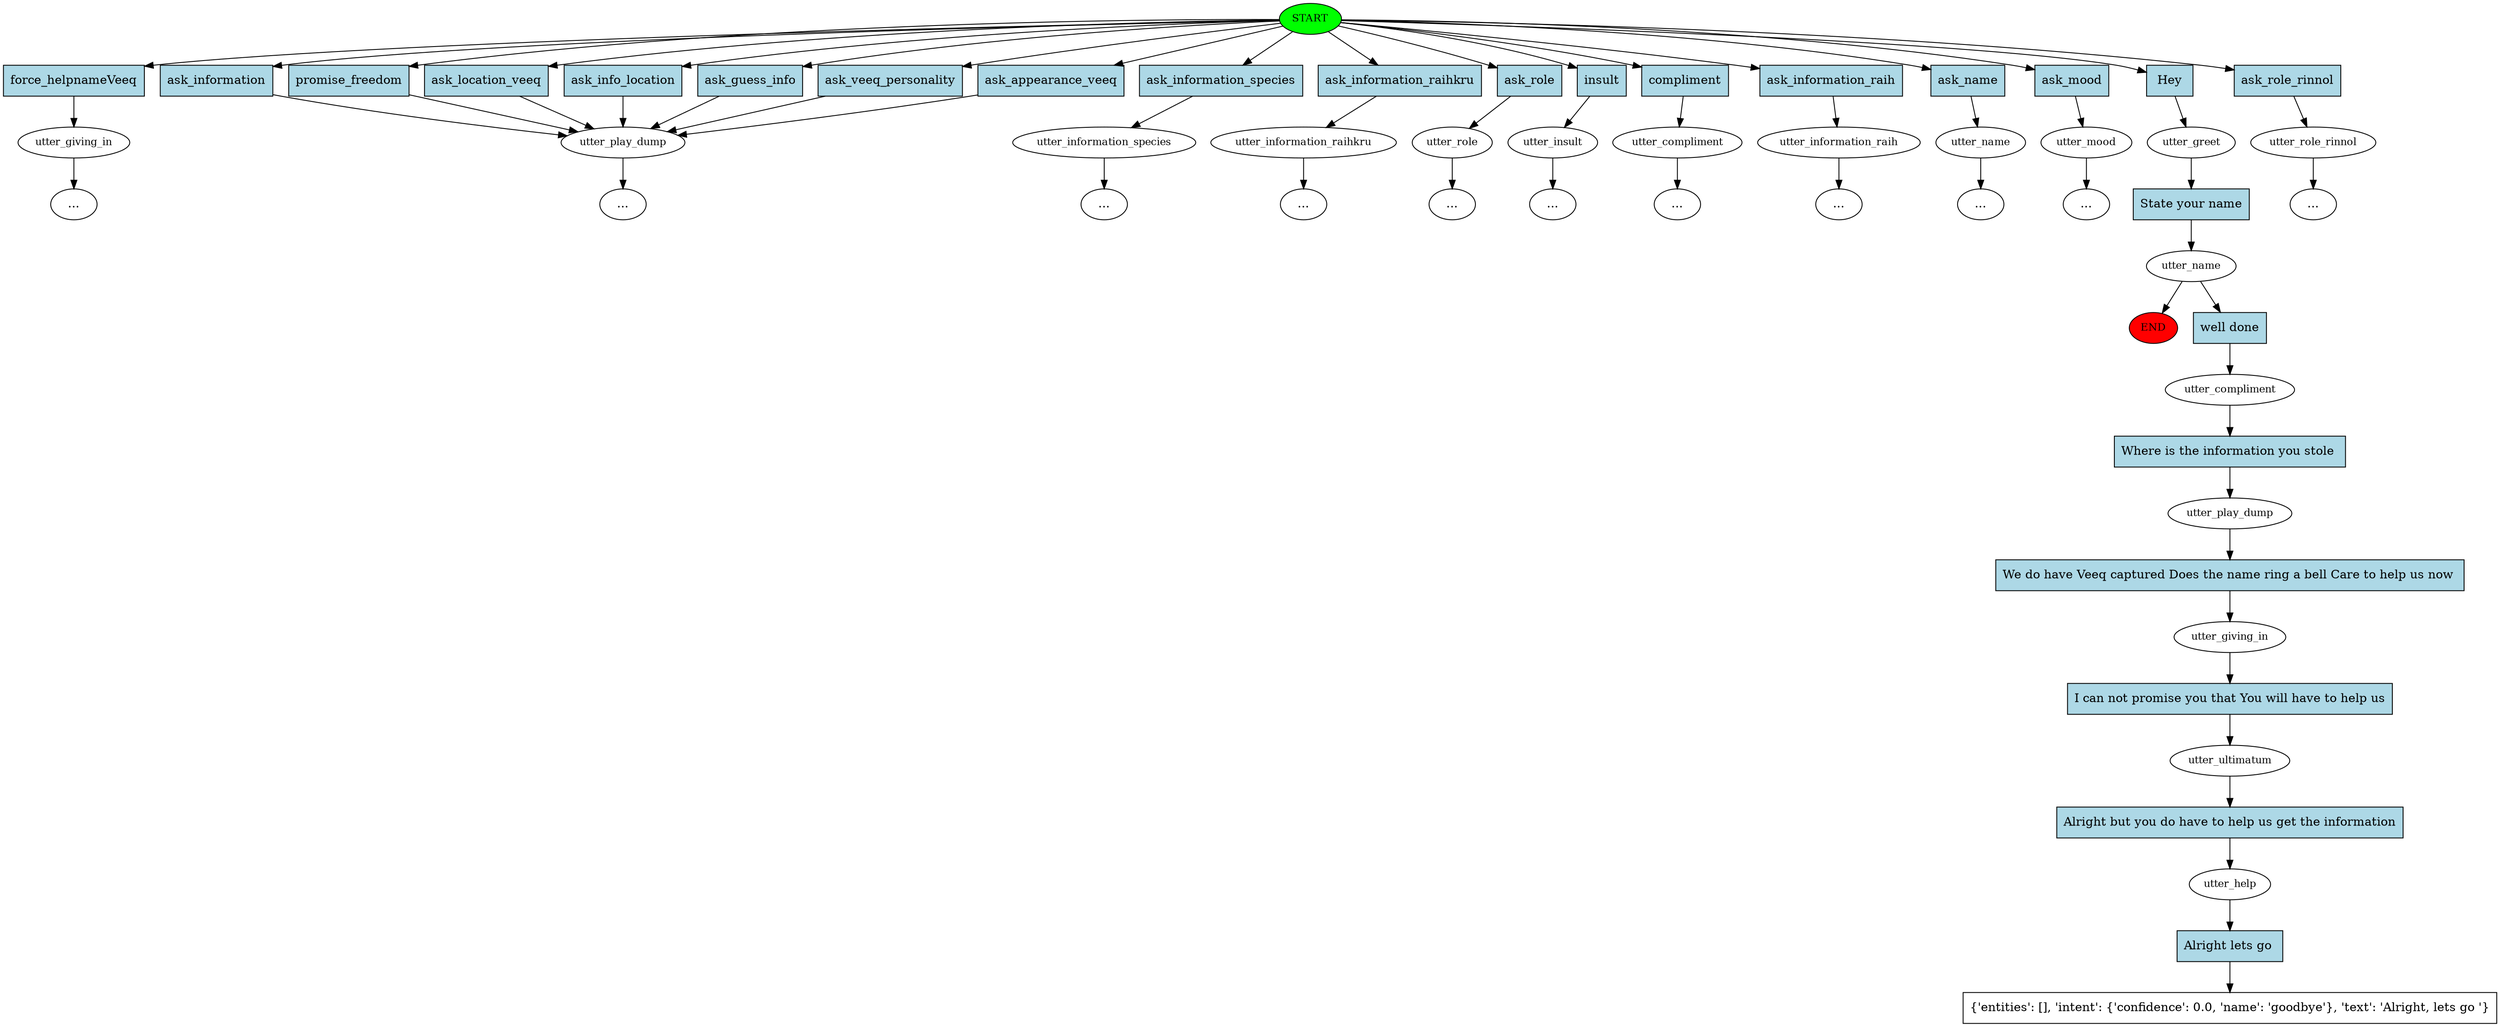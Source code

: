 digraph  {
0 [label=START, fillcolor=green, style=filled, fontsize=12, class="start active"];
"-1" [label=END, fillcolor=red, style=filled, fontsize=12, class=end];
1 [label=utter_giving_in, fontsize=12, class=""];
2 [label=utter_play_dump, fontsize=12, class=""];
4 [label=utter_information_species, fontsize=12, class=""];
"-6" [label="...", class=ellipsis];
5 [label=utter_information_raihkru, fontsize=12, class=""];
"-7" [label="...", class=ellipsis];
7 [label=utter_role, fontsize=12, class=""];
"-9" [label="...", class=ellipsis];
10 [label=utter_insult, fontsize=12, class=""];
"-12" [label="...", class=ellipsis];
13 [label=utter_compliment, fontsize=12, class=""];
"-15" [label="...", class=ellipsis];
"-17" [label="...", class=ellipsis];
16 [label=utter_information_raih, fontsize=12, class=""];
"-18" [label="...", class=ellipsis];
17 [label=utter_name, fontsize=12, class=""];
"-19" [label="...", class=ellipsis];
18 [label=utter_mood, fontsize=12, class=""];
"-20" [label="...", class=ellipsis];
"-21" [label="...", class=ellipsis];
20 [label=utter_greet, fontsize=12, class=active];
21 [label=utter_name, fontsize=12, class=active];
22 [label=utter_role_rinnol, fontsize=12, class=""];
"-22" [label="...", class=ellipsis];
25 [label=utter_compliment, fontsize=12, class=active];
26 [label=utter_play_dump, fontsize=12, class=active];
27 [label=utter_giving_in, fontsize=12, class=active];
28 [label=utter_ultimatum, fontsize=12, class=active];
29 [label=utter_help, fontsize=12, class=active];
30 [label="{'entities': [], 'intent': {'confidence': 0.0, 'name': 'goodbye'}, 'text': 'Alright, lets go '}", shape=rect, class="intent dashed active"];
31 [label=force_helpnameVeeq, shape=rect, style=filled, fillcolor=lightblue, class=intent];
32 [label=ask_information, shape=rect, style=filled, fillcolor=lightblue, class=intent];
33 [label=promise_freedom, shape=rect, style=filled, fillcolor=lightblue, class=intent];
34 [label=ask_location_veeq, shape=rect, style=filled, fillcolor=lightblue, class=intent];
35 [label=ask_info_location, shape=rect, style=filled, fillcolor=lightblue, class=intent];
36 [label=ask_guess_info, shape=rect, style=filled, fillcolor=lightblue, class=intent];
37 [label=ask_veeq_personality, shape=rect, style=filled, fillcolor=lightblue, class=intent];
38 [label=ask_appearance_veeq, shape=rect, style=filled, fillcolor=lightblue, class=intent];
39 [label=ask_information_species, shape=rect, style=filled, fillcolor=lightblue, class=intent];
40 [label=ask_information_raihkru, shape=rect, style=filled, fillcolor=lightblue, class=intent];
41 [label=ask_role, shape=rect, style=filled, fillcolor=lightblue, class=intent];
42 [label=insult, shape=rect, style=filled, fillcolor=lightblue, class=intent];
43 [label=compliment, shape=rect, style=filled, fillcolor=lightblue, class=intent];
44 [label=ask_information_raih, shape=rect, style=filled, fillcolor=lightblue, class=intent];
45 [label=ask_name, shape=rect, style=filled, fillcolor=lightblue, class=intent];
46 [label=ask_mood, shape=rect, style=filled, fillcolor=lightblue, class=intent];
47 [label=Hey, shape=rect, style=filled, fillcolor=lightblue, class="intent active"];
48 [label=ask_role_rinnol, shape=rect, style=filled, fillcolor=lightblue, class=intent];
49 [label="State your name", shape=rect, style=filled, fillcolor=lightblue, class="intent active"];
50 [label="well done", shape=rect, style=filled, fillcolor=lightblue, class="intent active"];
51 [label="Where is the information you stole ", shape=rect, style=filled, fillcolor=lightblue, class="intent active"];
52 [label="We do have Veeq captured Does the name ring a bell Care to help us now ", shape=rect, style=filled, fillcolor=lightblue, class="intent active"];
53 [label="I can not promise you that You will have to help us", shape=rect, style=filled, fillcolor=lightblue, class="intent active"];
54 [label="Alright but you do have to help us get the information", shape=rect, style=filled, fillcolor=lightblue, class="intent active"];
55 [label="Alright lets go ", shape=rect, style=filled, fillcolor=lightblue, class="intent active"];
0 -> 31  [key=0, class=""];
0 -> 32  [key=0, class=""];
0 -> 33  [key=0, class=""];
0 -> 34  [key=0, class=""];
0 -> 35  [key=0, class=""];
0 -> 36  [key=0, class=""];
0 -> 37  [key=0, class=""];
0 -> 38  [key=0, class=""];
0 -> 39  [key=0, class=""];
0 -> 40  [key=0, class=""];
0 -> 41  [key=0, class=""];
0 -> 42  [key=0, class=""];
0 -> 43  [key=0, class=""];
0 -> 44  [key=0, class=""];
0 -> 45  [key=0, class=""];
0 -> 46  [key=0, class=""];
0 -> 47  [key=0, class=active];
0 -> 48  [key=0, class=""];
1 -> "-21"  [key=NONE, label="", class=""];
2 -> "-17"  [key=NONE, label="", class=""];
4 -> "-6"  [key=NONE, label="", class=""];
5 -> "-7"  [key=NONE, label="", class=""];
7 -> "-9"  [key=NONE, label="", class=""];
10 -> "-12"  [key=NONE, label="", class=""];
13 -> "-15"  [key=NONE, label="", class=""];
16 -> "-18"  [key=NONE, label="", class=""];
17 -> "-19"  [key=NONE, label="", class=""];
18 -> "-20"  [key=NONE, label="", class=""];
20 -> 49  [key=0, class=active];
21 -> "-1"  [key=NONE, label="", class=""];
21 -> 50  [key=0, class=active];
22 -> "-22"  [key=NONE, label="", class=""];
25 -> 51  [key=0, class=active];
26 -> 52  [key=0, class=active];
27 -> 53  [key=0, class=active];
28 -> 54  [key=0, class=active];
29 -> 55  [key=0, class=active];
31 -> 1  [key=0, class=""];
32 -> 2  [key=0, class=""];
33 -> 2  [key=0, class=""];
34 -> 2  [key=0, class=""];
35 -> 2  [key=0, class=""];
36 -> 2  [key=0, class=""];
37 -> 2  [key=0, class=""];
38 -> 2  [key=0, class=""];
39 -> 4  [key=0, class=""];
40 -> 5  [key=0, class=""];
41 -> 7  [key=0, class=""];
42 -> 10  [key=0, class=""];
43 -> 13  [key=0, class=""];
44 -> 16  [key=0, class=""];
45 -> 17  [key=0, class=""];
46 -> 18  [key=0, class=""];
47 -> 20  [key=0, class=active];
48 -> 22  [key=0, class=""];
49 -> 21  [key=0, class=active];
50 -> 25  [key=0, class=active];
51 -> 26  [key=0, class=active];
52 -> 27  [key=0, class=active];
53 -> 28  [key=0, class=active];
54 -> 29  [key=0, class=active];
55 -> 30  [key=0, class=active];
}
